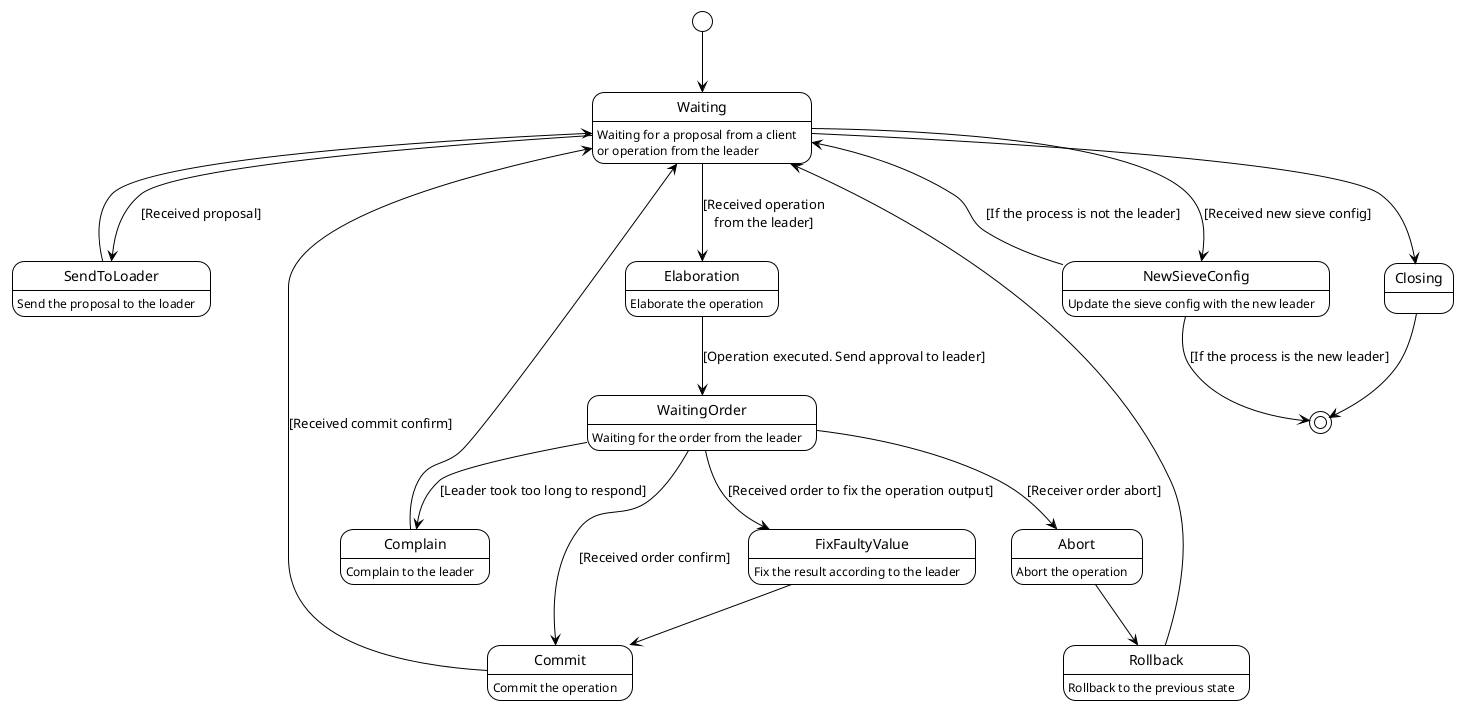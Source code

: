 @startuml slave
!theme plain

Waiting : Waiting for a proposal from a client\nor operation from the leader
SendToLoader : Send the proposal to the loader
'AddToQueue : Add operation to the queue (I)
Elaboration : Elaborate the operation
WaitingOrder : Waiting for the order from the leader
Complain : Complain to the leader
Commit : Commit the operation
Abort : Abort the operation
Rollback : Rollback to the previous state
FixFaultyValue : Fix the result according to the leader
NewSieveConfig : Update the sieve config with the new leader


[*] --> Waiting

Waiting --> SendToLoader: [Received proposal]

SendToLoader --> Waiting

Waiting --> Elaboration : [Received operation\nfrom the leader]

'Waiting --> AddToQueue : [Received operation\nfrom the leader]

'AddToQueue --> Elaboration

Elaboration --> WaitingOrder : [Operation executed. Send approval to leader]

WaitingOrder --> Complain : [Leader took too long to respond]

WaitingOrder --> Commit : [Received order confirm]

WaitingOrder --> Abort : [Receiver order abort]

WaitingOrder --> FixFaultyValue : [Received order to fix the operation output]

FixFaultyValue --> Commit

Commit --> Waiting : [Received commit confirm]

Abort --> Rollback

Complain --> Waiting

Rollback --> Waiting

Waiting -->NewSieveConfig : [Received new sieve config]

NewSieveConfig --> Waiting : [If the process is not the leader]

NewSieveConfig --> [*] : [If the process is the new leader]

Waiting --> Closing

Closing --> [*]
@enduml